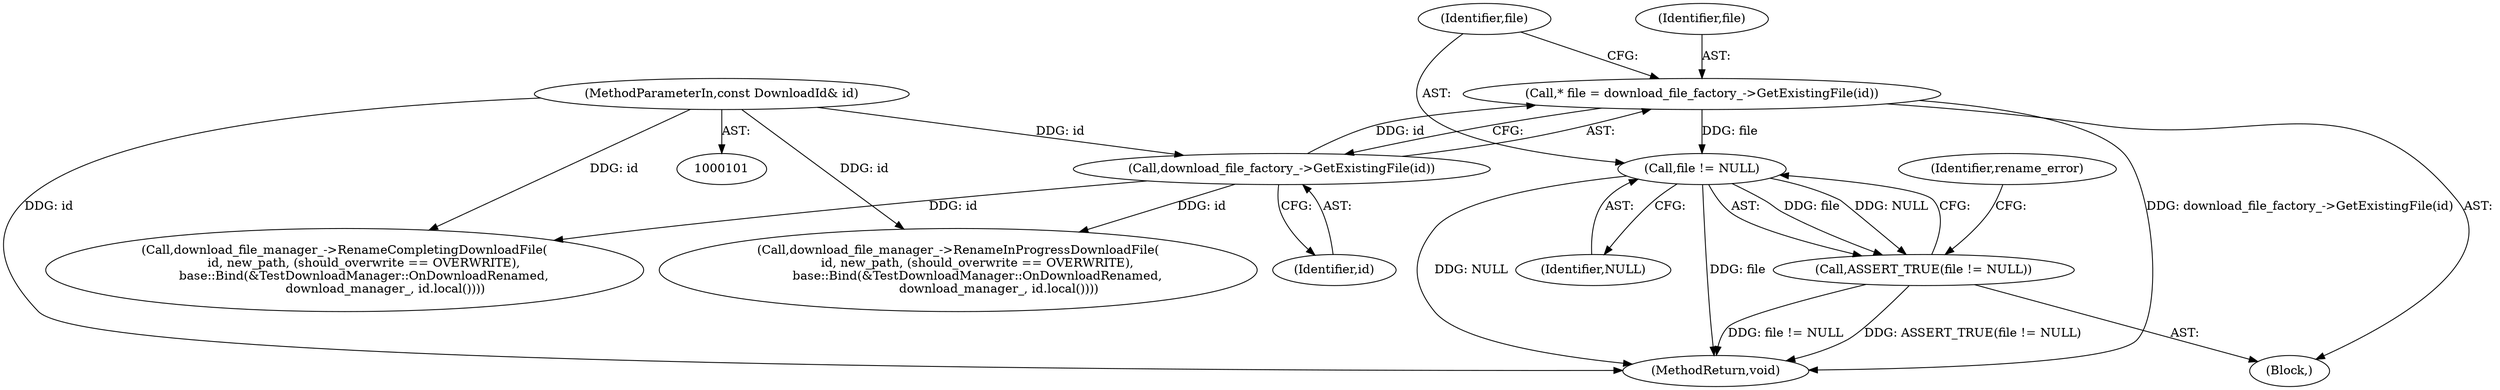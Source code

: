 digraph "0_Chrome_16dcd30c215801941d9890859fd79a234128fc3e_6@pointer" {
"1000110" [label="(Call,* file = download_file_factory_->GetExistingFile(id))"];
"1000112" [label="(Call,download_file_factory_->GetExistingFile(id))"];
"1000102" [label="(MethodParameterIn,const DownloadId& id)"];
"1000115" [label="(Call,file != NULL)"];
"1000114" [label="(Call,ASSERT_TRUE(file != NULL))"];
"1000108" [label="(Block,)"];
"1000116" [label="(Identifier,file)"];
"1000120" [label="(Identifier,rename_error)"];
"1000152" [label="(Call,download_file_manager_->RenameInProgressDownloadFile(\n          id, new_path, (should_overwrite == OVERWRITE),\n          base::Bind(&TestDownloadManager::OnDownloadRenamed,\n                     download_manager_, id.local())))"];
"1000110" [label="(Call,* file = download_file_factory_->GetExistingFile(id))"];
"1000115" [label="(Call,file != NULL)"];
"1000112" [label="(Call,download_file_factory_->GetExistingFile(id))"];
"1000111" [label="(Identifier,file)"];
"1000117" [label="(Identifier,NULL)"];
"1000165" [label="(Call,download_file_manager_->RenameCompletingDownloadFile(\n          id, new_path, (should_overwrite == OVERWRITE),\n          base::Bind(&TestDownloadManager::OnDownloadRenamed,\n                     download_manager_, id.local())))"];
"1000213" [label="(MethodReturn,void)"];
"1000113" [label="(Identifier,id)"];
"1000102" [label="(MethodParameterIn,const DownloadId& id)"];
"1000114" [label="(Call,ASSERT_TRUE(file != NULL))"];
"1000110" -> "1000108"  [label="AST: "];
"1000110" -> "1000112"  [label="CFG: "];
"1000111" -> "1000110"  [label="AST: "];
"1000112" -> "1000110"  [label="AST: "];
"1000116" -> "1000110"  [label="CFG: "];
"1000110" -> "1000213"  [label="DDG: download_file_factory_->GetExistingFile(id)"];
"1000112" -> "1000110"  [label="DDG: id"];
"1000110" -> "1000115"  [label="DDG: file"];
"1000112" -> "1000113"  [label="CFG: "];
"1000113" -> "1000112"  [label="AST: "];
"1000102" -> "1000112"  [label="DDG: id"];
"1000112" -> "1000152"  [label="DDG: id"];
"1000112" -> "1000165"  [label="DDG: id"];
"1000102" -> "1000101"  [label="AST: "];
"1000102" -> "1000213"  [label="DDG: id"];
"1000102" -> "1000152"  [label="DDG: id"];
"1000102" -> "1000165"  [label="DDG: id"];
"1000115" -> "1000114"  [label="AST: "];
"1000115" -> "1000117"  [label="CFG: "];
"1000116" -> "1000115"  [label="AST: "];
"1000117" -> "1000115"  [label="AST: "];
"1000114" -> "1000115"  [label="CFG: "];
"1000115" -> "1000213"  [label="DDG: NULL"];
"1000115" -> "1000213"  [label="DDG: file"];
"1000115" -> "1000114"  [label="DDG: file"];
"1000115" -> "1000114"  [label="DDG: NULL"];
"1000114" -> "1000108"  [label="AST: "];
"1000120" -> "1000114"  [label="CFG: "];
"1000114" -> "1000213"  [label="DDG: ASSERT_TRUE(file != NULL)"];
"1000114" -> "1000213"  [label="DDG: file != NULL"];
}
